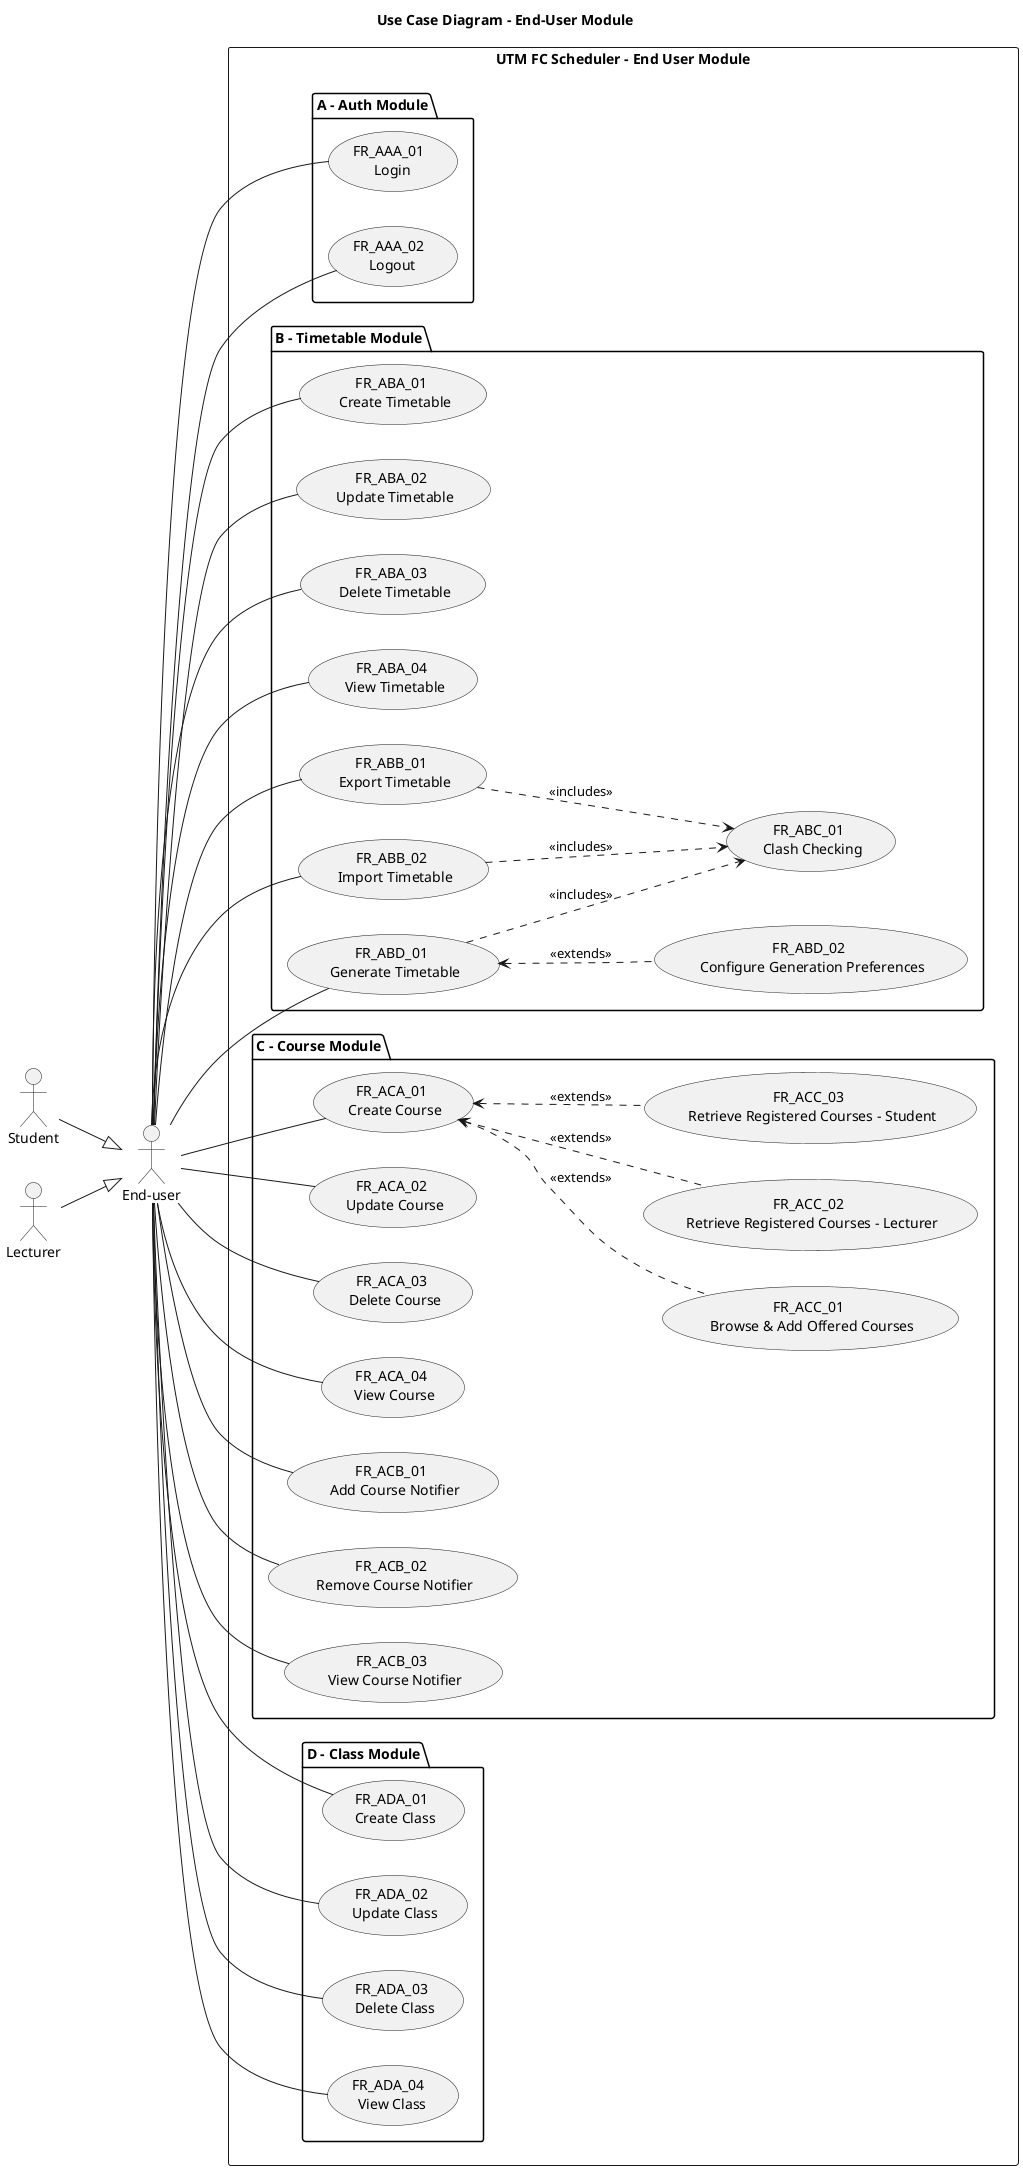 @startuml Use Case Diagram - End-User Module

title Use Case Diagram - End-User Module
left to right direction

' Use case ID format: FR_ABC_00
' FR: Functional Requirement
' A: Module. A for End-User, B for Academic Office Staff
' B: Sub-module
' C: Sub-module group
' 00: Use case number


' Actors
"End-user" as EU
Student --|> EU
Lecturer --|> EU


' Use Cases
rectangle "UTM FC Scheduler - End User Module" {
    package "A - Auth Module" {
        usecase (FR_AAA_01 \n Login) as FR_AAA_01
        usecase (FR_AAA_02 \n Logout) as FR_AAA_02
    }


    package "B - Timetable Module" {
        ' CRUD Timetable operation
        usecase (FR_ABA_01 \n Create Timetable) as FR_ABA_01
        usecase (FR_ABA_02 \n Update Timetable) as FR_ABA_02
        usecase (FR_ABA_03 \n Delete Timetable) as FR_ABA_03
        usecase (FR_ABA_04 \n View Timetable) as FR_ABA_04

        usecase (FR_ABB_01 \n Export Timetable) as FR_ABB_01
        usecase (FR_ABB_02 \n Import Timetable) as FR_ABB_02

        usecase (FR_ABC_01 \n Clash Checking) as FR_ABC_01

        usecase (FR_ABD_01 \n Generate Timetable) as FR_ABD_01
        usecase (FR_ABD_02 \n Configure Generation Preferences) as FR_ABD_02
    }



    package "C - Course Module" {
        ' CRUD Course operation
        usecase (FR_ACA_01 \n Create Course) as FR_ACA_01
        usecase (FR_ACA_02 \n Update Course) as FR_ACA_02
        usecase (FR_ACA_03 \n Delete Course) as FR_ACA_03
        usecase (FR_ACA_04 \n View Course) as FR_ACA_04

        ' CRUD Course Notifier operation
        usecase (FR_ACB_01 \n Add Course Notifier) as FR_ACB_01
        usecase (FR_ACB_02 \n Remove Course Notifier) as FR_ACB_02
        usecase (FR_ACB_03 \n View Course Notifier) as FR_ACB_03

        ' Alternative add course operation
        usecase (FR_ACC_01 \n Browse & Add Offered Courses) as FR_ACC_01
        usecase (FR_ACC_02 \n Retrieve Registered Courses - Lecturer) as FR_ACC_02
        usecase (FR_ACC_03 \n Retrieve Registered Courses - Student) as FR_ACC_03
    }

    
    package "D - Class Module" {
        ' CRUD Class operation
        usecase (FR_ADA_01 \n Create Class) as FR_ADA_01
        usecase (FR_ADA_02 \n Update Class) as FR_ADA_02
        usecase (FR_ADA_03 \n Delete Class) as FR_ADA_03
        usecase (FR_ADA_04 \n View Class) as FR_ADA_04
    }
}

' Associations
EU -- FR_AAA_01
EU -- FR_AAA_02

EU -- FR_ABA_01
EU -- FR_ABA_02
EU -- FR_ABA_03
EU -- FR_ABA_04
EU -- FR_ABB_01
EU -- FR_ABB_02
FR_ABB_01 ..> FR_ABC_01 : <<includes>>
FR_ABB_02 ..> FR_ABC_01 : <<includes>>
EU -- FR_ABD_01
FR_ABD_01 <.. FR_ABD_02 : <<extends>>
FR_ABD_01 ..> FR_ABC_01 : <<includes>>

EU -- FR_ACA_01
EU -- FR_ACA_02
EU -- FR_ACA_03
EU -- FR_ACA_04
EU -- FR_ACB_01
EU -- FR_ACB_02
EU -- FR_ACB_03
FR_ACA_01 <.. FR_ACC_01 : <<extends>>
FR_ACA_01 <.. FR_ACC_02 : <<extends>>
FR_ACA_01 <.. FR_ACC_03 : <<extends>>

EU -- FR_ADA_01
EU -- FR_ADA_02
EU -- FR_ADA_03
EU -- FR_ADA_04

@enduml
